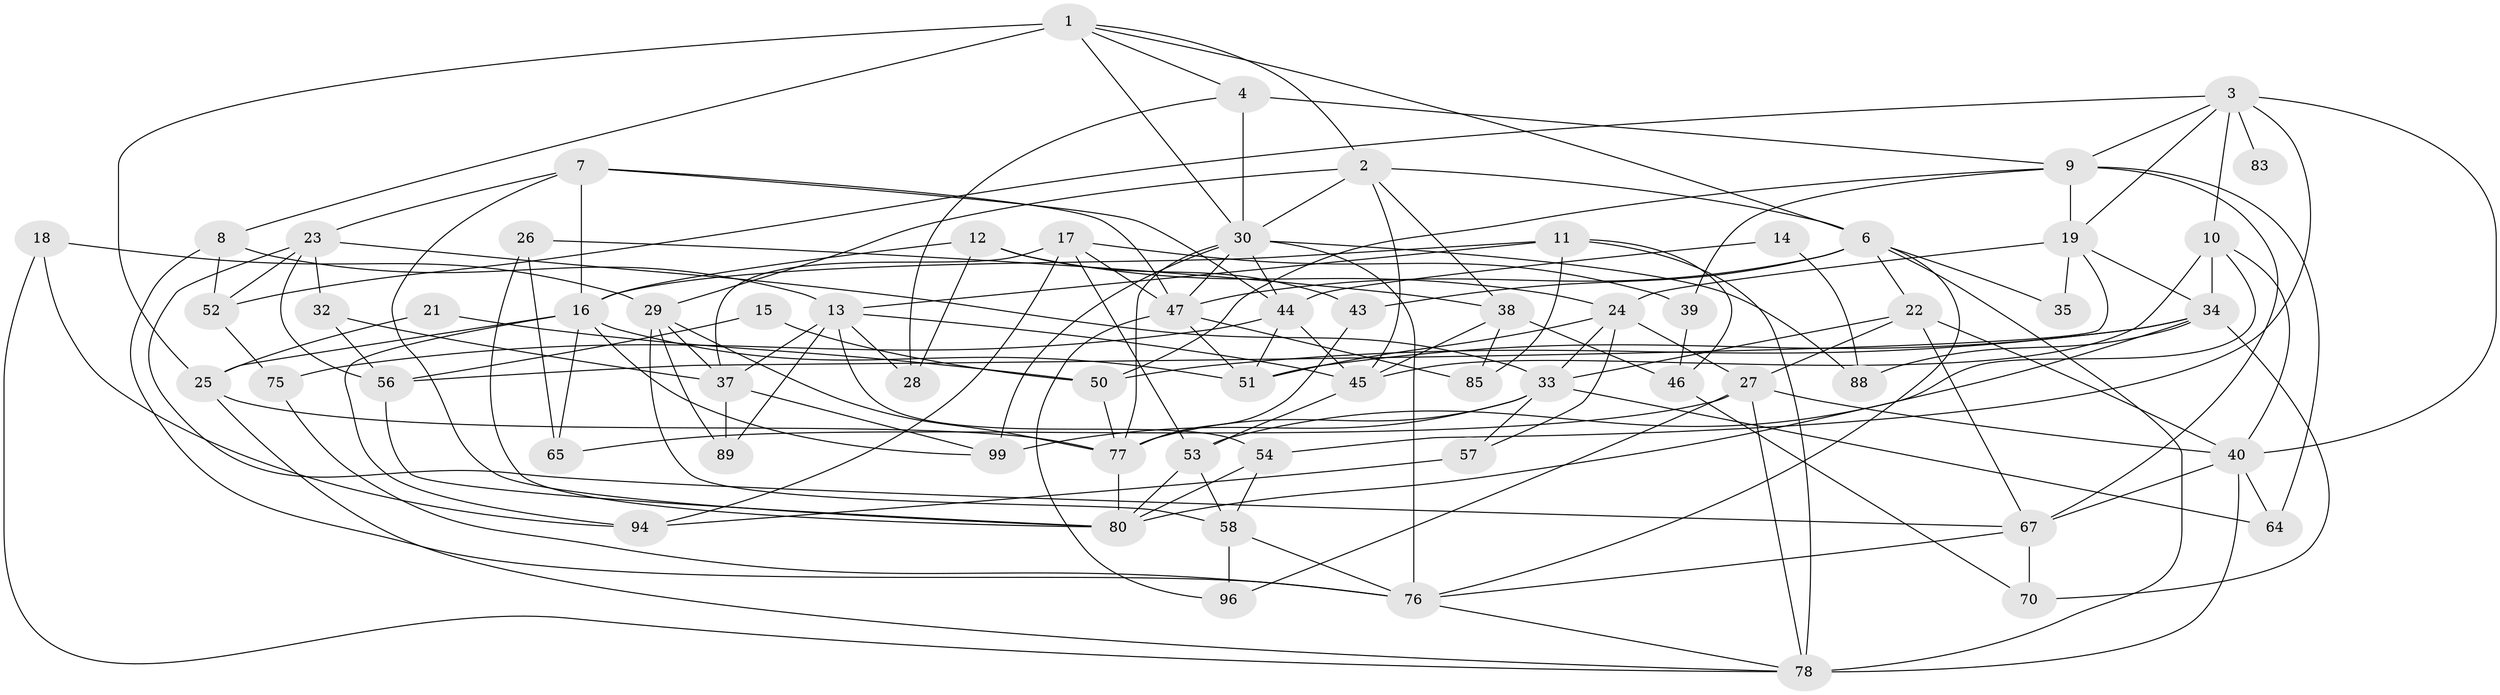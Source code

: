 // original degree distribution, {2: 0.1414141414141414, 4: 0.32323232323232326, 6: 0.1111111111111111, 5: 0.1111111111111111, 7: 0.04040404040404041, 3: 0.25252525252525254, 8: 0.020202020202020204}
// Generated by graph-tools (version 1.1) at 2025/11/02/27/25 16:11:21]
// undirected, 65 vertices, 157 edges
graph export_dot {
graph [start="1"]
  node [color=gray90,style=filled];
  1 [super="+60"];
  2 [super="+5"];
  3 [super="+41"];
  4 [super="+66"];
  6 [super="+91"];
  7 [super="+79"];
  8 [super="+90"];
  9 [super="+49"];
  10 [super="+74"];
  11 [super="+20"];
  12;
  13 [super="+42"];
  14;
  15;
  16 [super="+31"];
  17 [super="+81"];
  18 [super="+95"];
  19 [super="+59"];
  21;
  22 [super="+97"];
  23 [super="+92"];
  24 [super="+73"];
  25 [super="+93"];
  26;
  27 [super="+84"];
  28;
  29 [super="+82"];
  30 [super="+36"];
  32;
  33 [super="+62"];
  34 [super="+63"];
  35;
  37 [super="+48"];
  38;
  39;
  40 [super="+71"];
  43;
  44;
  45;
  46;
  47 [super="+61"];
  50 [super="+55"];
  51 [super="+68"];
  52;
  53 [super="+98"];
  54;
  56 [super="+72"];
  57;
  58 [super="+87"];
  64;
  65;
  67 [super="+69"];
  70;
  75;
  76;
  77;
  78;
  80 [super="+86"];
  83;
  85;
  88;
  89;
  94;
  96;
  99;
  1 -- 6;
  1 -- 2;
  1 -- 8;
  1 -- 25;
  1 -- 30;
  1 -- 4;
  2 -- 29;
  2 -- 45;
  2 -- 30;
  2 -- 38;
  2 -- 6;
  3 -- 52;
  3 -- 83 [weight=2];
  3 -- 54;
  3 -- 10;
  3 -- 40;
  3 -- 9;
  3 -- 19;
  4 -- 30;
  4 -- 28;
  4 -- 9 [weight=2];
  6 -- 78;
  6 -- 76;
  6 -- 35;
  6 -- 43;
  6 -- 47;
  6 -- 22;
  7 -- 44;
  7 -- 16;
  7 -- 80;
  7 -- 23;
  7 -- 47;
  8 -- 76;
  8 -- 52;
  8 -- 13;
  9 -- 39;
  9 -- 19 [weight=2];
  9 -- 67;
  9 -- 64;
  9 -- 50;
  10 -- 40;
  10 -- 45;
  10 -- 53;
  10 -- 34;
  11 -- 85;
  11 -- 16;
  11 -- 46;
  11 -- 78;
  11 -- 13;
  12 -- 28;
  12 -- 43;
  12 -- 24;
  12 -- 16;
  13 -- 54;
  13 -- 89;
  13 -- 45;
  13 -- 37;
  13 -- 28;
  14 -- 44;
  14 -- 88;
  15 -- 50;
  15 -- 56;
  16 -- 94;
  16 -- 51;
  16 -- 65;
  16 -- 25 [weight=2];
  16 -- 99;
  17 -- 47;
  17 -- 37 [weight=2];
  17 -- 39;
  17 -- 53;
  17 -- 94;
  18 -- 94;
  18 -- 78;
  18 -- 29;
  19 -- 56;
  19 -- 34;
  19 -- 35;
  19 -- 24;
  21 -- 50;
  21 -- 25;
  22 -- 40;
  22 -- 27;
  22 -- 33;
  22 -- 67;
  23 -- 32;
  23 -- 56;
  23 -- 52;
  23 -- 67;
  23 -- 33;
  24 -- 33;
  24 -- 57;
  24 -- 51;
  24 -- 27;
  25 -- 78;
  25 -- 77;
  26 -- 65;
  26 -- 38;
  26 -- 80;
  27 -- 65;
  27 -- 96;
  27 -- 40;
  27 -- 78;
  29 -- 37 [weight=2];
  29 -- 77;
  29 -- 58;
  29 -- 89;
  30 -- 76;
  30 -- 77;
  30 -- 99;
  30 -- 88;
  30 -- 44;
  30 -- 47;
  32 -- 37;
  32 -- 56;
  33 -- 64;
  33 -- 99;
  33 -- 57;
  33 -- 77;
  34 -- 70;
  34 -- 88;
  34 -- 80;
  34 -- 51;
  34 -- 50;
  37 -- 89;
  37 -- 99;
  38 -- 45;
  38 -- 46;
  38 -- 85;
  39 -- 46;
  40 -- 78;
  40 -- 64;
  40 -- 67;
  43 -- 77;
  44 -- 45;
  44 -- 51;
  44 -- 75;
  45 -- 53;
  46 -- 70;
  47 -- 51;
  47 -- 96;
  47 -- 85;
  50 -- 77;
  52 -- 75;
  53 -- 58;
  53 -- 80;
  54 -- 58;
  54 -- 80;
  56 -- 80;
  57 -- 94;
  58 -- 76;
  58 -- 96;
  67 -- 76;
  67 -- 70;
  75 -- 76;
  76 -- 78;
  77 -- 80;
}
